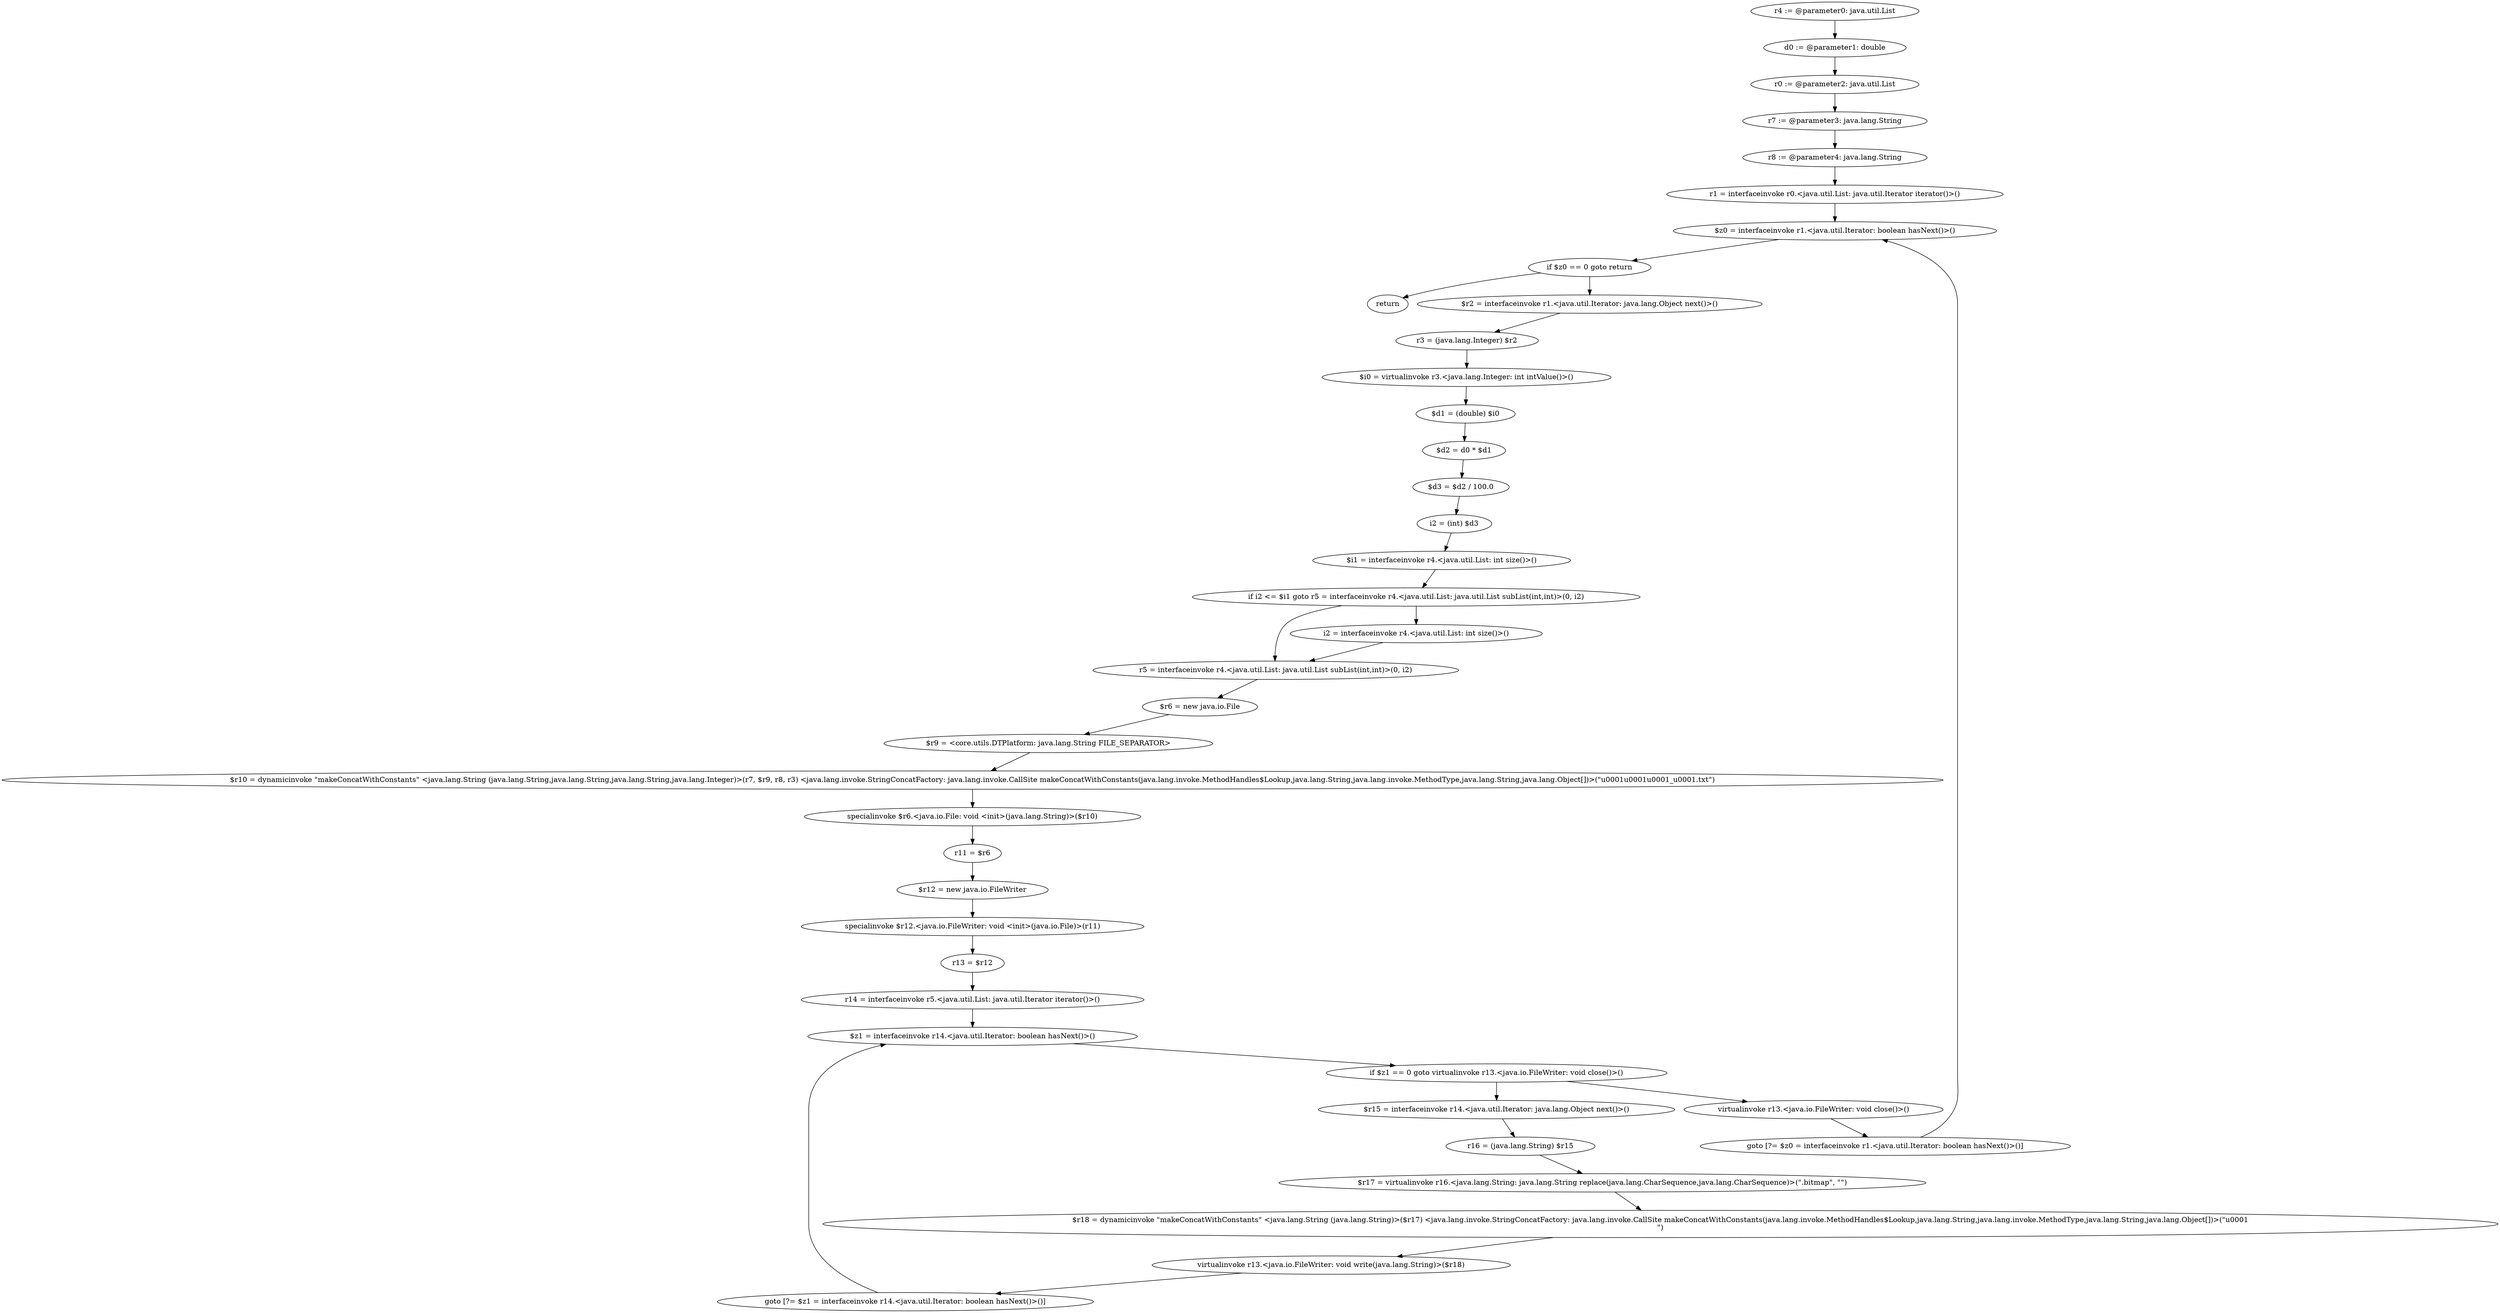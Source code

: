 digraph "unitGraph" {
    "r4 := @parameter0: java.util.List"
    "d0 := @parameter1: double"
    "r0 := @parameter2: java.util.List"
    "r7 := @parameter3: java.lang.String"
    "r8 := @parameter4: java.lang.String"
    "r1 = interfaceinvoke r0.<java.util.List: java.util.Iterator iterator()>()"
    "$z0 = interfaceinvoke r1.<java.util.Iterator: boolean hasNext()>()"
    "if $z0 == 0 goto return"
    "$r2 = interfaceinvoke r1.<java.util.Iterator: java.lang.Object next()>()"
    "r3 = (java.lang.Integer) $r2"
    "$i0 = virtualinvoke r3.<java.lang.Integer: int intValue()>()"
    "$d1 = (double) $i0"
    "$d2 = d0 * $d1"
    "$d3 = $d2 / 100.0"
    "i2 = (int) $d3"
    "$i1 = interfaceinvoke r4.<java.util.List: int size()>()"
    "if i2 <= $i1 goto r5 = interfaceinvoke r4.<java.util.List: java.util.List subList(int,int)>(0, i2)"
    "i2 = interfaceinvoke r4.<java.util.List: int size()>()"
    "r5 = interfaceinvoke r4.<java.util.List: java.util.List subList(int,int)>(0, i2)"
    "$r6 = new java.io.File"
    "$r9 = <core.utils.DTPlatform: java.lang.String FILE_SEPARATOR>"
    "$r10 = dynamicinvoke \"makeConcatWithConstants\" <java.lang.String (java.lang.String,java.lang.String,java.lang.String,java.lang.Integer)>(r7, $r9, r8, r3) <java.lang.invoke.StringConcatFactory: java.lang.invoke.CallSite makeConcatWithConstants(java.lang.invoke.MethodHandles$Lookup,java.lang.String,java.lang.invoke.MethodType,java.lang.String,java.lang.Object[])>(\"\u0001\u0001\u0001_\u0001.txt\")"
    "specialinvoke $r6.<java.io.File: void <init>(java.lang.String)>($r10)"
    "r11 = $r6"
    "$r12 = new java.io.FileWriter"
    "specialinvoke $r12.<java.io.FileWriter: void <init>(java.io.File)>(r11)"
    "r13 = $r12"
    "r14 = interfaceinvoke r5.<java.util.List: java.util.Iterator iterator()>()"
    "$z1 = interfaceinvoke r14.<java.util.Iterator: boolean hasNext()>()"
    "if $z1 == 0 goto virtualinvoke r13.<java.io.FileWriter: void close()>()"
    "$r15 = interfaceinvoke r14.<java.util.Iterator: java.lang.Object next()>()"
    "r16 = (java.lang.String) $r15"
    "$r17 = virtualinvoke r16.<java.lang.String: java.lang.String replace(java.lang.CharSequence,java.lang.CharSequence)>(\".bitmap\", \"\")"
    "$r18 = dynamicinvoke \"makeConcatWithConstants\" <java.lang.String (java.lang.String)>($r17) <java.lang.invoke.StringConcatFactory: java.lang.invoke.CallSite makeConcatWithConstants(java.lang.invoke.MethodHandles$Lookup,java.lang.String,java.lang.invoke.MethodType,java.lang.String,java.lang.Object[])>(\"\u0001\n\")"
    "virtualinvoke r13.<java.io.FileWriter: void write(java.lang.String)>($r18)"
    "goto [?= $z1 = interfaceinvoke r14.<java.util.Iterator: boolean hasNext()>()]"
    "virtualinvoke r13.<java.io.FileWriter: void close()>()"
    "goto [?= $z0 = interfaceinvoke r1.<java.util.Iterator: boolean hasNext()>()]"
    "return"
    "r4 := @parameter0: java.util.List"->"d0 := @parameter1: double";
    "d0 := @parameter1: double"->"r0 := @parameter2: java.util.List";
    "r0 := @parameter2: java.util.List"->"r7 := @parameter3: java.lang.String";
    "r7 := @parameter3: java.lang.String"->"r8 := @parameter4: java.lang.String";
    "r8 := @parameter4: java.lang.String"->"r1 = interfaceinvoke r0.<java.util.List: java.util.Iterator iterator()>()";
    "r1 = interfaceinvoke r0.<java.util.List: java.util.Iterator iterator()>()"->"$z0 = interfaceinvoke r1.<java.util.Iterator: boolean hasNext()>()";
    "$z0 = interfaceinvoke r1.<java.util.Iterator: boolean hasNext()>()"->"if $z0 == 0 goto return";
    "if $z0 == 0 goto return"->"$r2 = interfaceinvoke r1.<java.util.Iterator: java.lang.Object next()>()";
    "if $z0 == 0 goto return"->"return";
    "$r2 = interfaceinvoke r1.<java.util.Iterator: java.lang.Object next()>()"->"r3 = (java.lang.Integer) $r2";
    "r3 = (java.lang.Integer) $r2"->"$i0 = virtualinvoke r3.<java.lang.Integer: int intValue()>()";
    "$i0 = virtualinvoke r3.<java.lang.Integer: int intValue()>()"->"$d1 = (double) $i0";
    "$d1 = (double) $i0"->"$d2 = d0 * $d1";
    "$d2 = d0 * $d1"->"$d3 = $d2 / 100.0";
    "$d3 = $d2 / 100.0"->"i2 = (int) $d3";
    "i2 = (int) $d3"->"$i1 = interfaceinvoke r4.<java.util.List: int size()>()";
    "$i1 = interfaceinvoke r4.<java.util.List: int size()>()"->"if i2 <= $i1 goto r5 = interfaceinvoke r4.<java.util.List: java.util.List subList(int,int)>(0, i2)";
    "if i2 <= $i1 goto r5 = interfaceinvoke r4.<java.util.List: java.util.List subList(int,int)>(0, i2)"->"i2 = interfaceinvoke r4.<java.util.List: int size()>()";
    "if i2 <= $i1 goto r5 = interfaceinvoke r4.<java.util.List: java.util.List subList(int,int)>(0, i2)"->"r5 = interfaceinvoke r4.<java.util.List: java.util.List subList(int,int)>(0, i2)";
    "i2 = interfaceinvoke r4.<java.util.List: int size()>()"->"r5 = interfaceinvoke r4.<java.util.List: java.util.List subList(int,int)>(0, i2)";
    "r5 = interfaceinvoke r4.<java.util.List: java.util.List subList(int,int)>(0, i2)"->"$r6 = new java.io.File";
    "$r6 = new java.io.File"->"$r9 = <core.utils.DTPlatform: java.lang.String FILE_SEPARATOR>";
    "$r9 = <core.utils.DTPlatform: java.lang.String FILE_SEPARATOR>"->"$r10 = dynamicinvoke \"makeConcatWithConstants\" <java.lang.String (java.lang.String,java.lang.String,java.lang.String,java.lang.Integer)>(r7, $r9, r8, r3) <java.lang.invoke.StringConcatFactory: java.lang.invoke.CallSite makeConcatWithConstants(java.lang.invoke.MethodHandles$Lookup,java.lang.String,java.lang.invoke.MethodType,java.lang.String,java.lang.Object[])>(\"\u0001\u0001\u0001_\u0001.txt\")";
    "$r10 = dynamicinvoke \"makeConcatWithConstants\" <java.lang.String (java.lang.String,java.lang.String,java.lang.String,java.lang.Integer)>(r7, $r9, r8, r3) <java.lang.invoke.StringConcatFactory: java.lang.invoke.CallSite makeConcatWithConstants(java.lang.invoke.MethodHandles$Lookup,java.lang.String,java.lang.invoke.MethodType,java.lang.String,java.lang.Object[])>(\"\u0001\u0001\u0001_\u0001.txt\")"->"specialinvoke $r6.<java.io.File: void <init>(java.lang.String)>($r10)";
    "specialinvoke $r6.<java.io.File: void <init>(java.lang.String)>($r10)"->"r11 = $r6";
    "r11 = $r6"->"$r12 = new java.io.FileWriter";
    "$r12 = new java.io.FileWriter"->"specialinvoke $r12.<java.io.FileWriter: void <init>(java.io.File)>(r11)";
    "specialinvoke $r12.<java.io.FileWriter: void <init>(java.io.File)>(r11)"->"r13 = $r12";
    "r13 = $r12"->"r14 = interfaceinvoke r5.<java.util.List: java.util.Iterator iterator()>()";
    "r14 = interfaceinvoke r5.<java.util.List: java.util.Iterator iterator()>()"->"$z1 = interfaceinvoke r14.<java.util.Iterator: boolean hasNext()>()";
    "$z1 = interfaceinvoke r14.<java.util.Iterator: boolean hasNext()>()"->"if $z1 == 0 goto virtualinvoke r13.<java.io.FileWriter: void close()>()";
    "if $z1 == 0 goto virtualinvoke r13.<java.io.FileWriter: void close()>()"->"$r15 = interfaceinvoke r14.<java.util.Iterator: java.lang.Object next()>()";
    "if $z1 == 0 goto virtualinvoke r13.<java.io.FileWriter: void close()>()"->"virtualinvoke r13.<java.io.FileWriter: void close()>()";
    "$r15 = interfaceinvoke r14.<java.util.Iterator: java.lang.Object next()>()"->"r16 = (java.lang.String) $r15";
    "r16 = (java.lang.String) $r15"->"$r17 = virtualinvoke r16.<java.lang.String: java.lang.String replace(java.lang.CharSequence,java.lang.CharSequence)>(\".bitmap\", \"\")";
    "$r17 = virtualinvoke r16.<java.lang.String: java.lang.String replace(java.lang.CharSequence,java.lang.CharSequence)>(\".bitmap\", \"\")"->"$r18 = dynamicinvoke \"makeConcatWithConstants\" <java.lang.String (java.lang.String)>($r17) <java.lang.invoke.StringConcatFactory: java.lang.invoke.CallSite makeConcatWithConstants(java.lang.invoke.MethodHandles$Lookup,java.lang.String,java.lang.invoke.MethodType,java.lang.String,java.lang.Object[])>(\"\u0001\n\")";
    "$r18 = dynamicinvoke \"makeConcatWithConstants\" <java.lang.String (java.lang.String)>($r17) <java.lang.invoke.StringConcatFactory: java.lang.invoke.CallSite makeConcatWithConstants(java.lang.invoke.MethodHandles$Lookup,java.lang.String,java.lang.invoke.MethodType,java.lang.String,java.lang.Object[])>(\"\u0001\n\")"->"virtualinvoke r13.<java.io.FileWriter: void write(java.lang.String)>($r18)";
    "virtualinvoke r13.<java.io.FileWriter: void write(java.lang.String)>($r18)"->"goto [?= $z1 = interfaceinvoke r14.<java.util.Iterator: boolean hasNext()>()]";
    "goto [?= $z1 = interfaceinvoke r14.<java.util.Iterator: boolean hasNext()>()]"->"$z1 = interfaceinvoke r14.<java.util.Iterator: boolean hasNext()>()";
    "virtualinvoke r13.<java.io.FileWriter: void close()>()"->"goto [?= $z0 = interfaceinvoke r1.<java.util.Iterator: boolean hasNext()>()]";
    "goto [?= $z0 = interfaceinvoke r1.<java.util.Iterator: boolean hasNext()>()]"->"$z0 = interfaceinvoke r1.<java.util.Iterator: boolean hasNext()>()";
}
